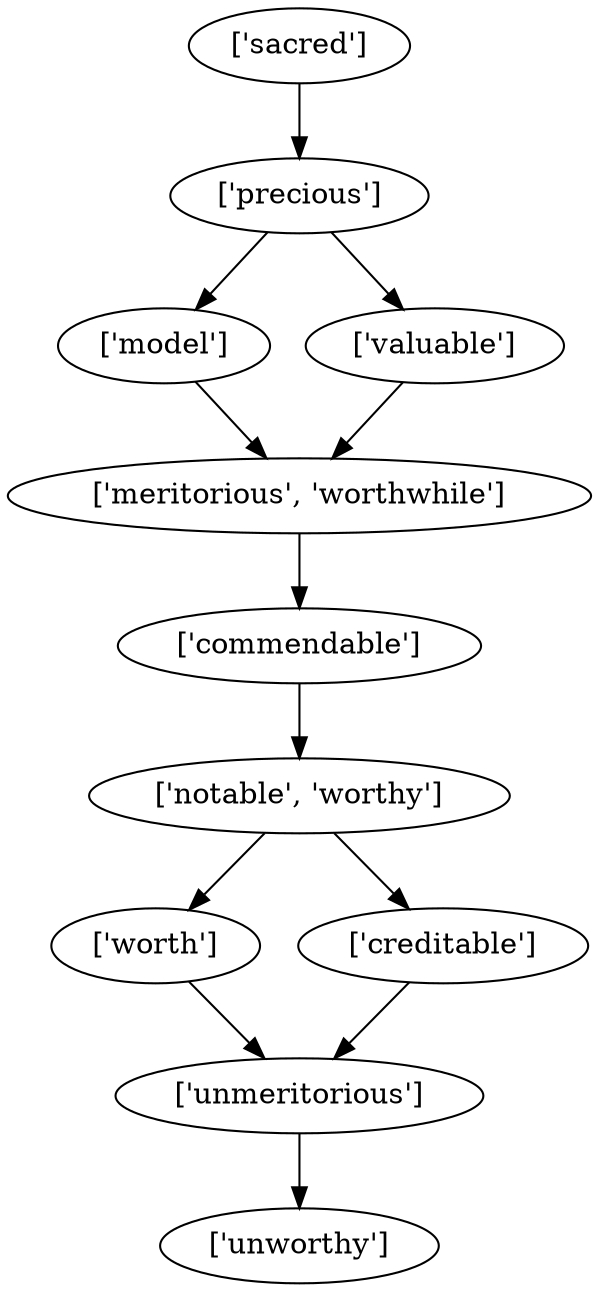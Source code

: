 strict digraph  {
	"['worth']" -> "['unmeritorious']";
	"['unmeritorious']" -> "['unworthy']";
	"['precious']" -> "['model']";
	"['precious']" -> "['valuable']";
	"['model']" -> "['meritorious', 'worthwhile']";
	"['valuable']" -> "['meritorious', 'worthwhile']";
	"['commendable']" -> "['notable', 'worthy']";
	"['notable', 'worthy']" -> "['worth']";
	"['notable', 'worthy']" -> "['creditable']";
	"['meritorious', 'worthwhile']" -> "['commendable']";
	"['sacred']" -> "['precious']";
	"['creditable']" -> "['unmeritorious']";
}
